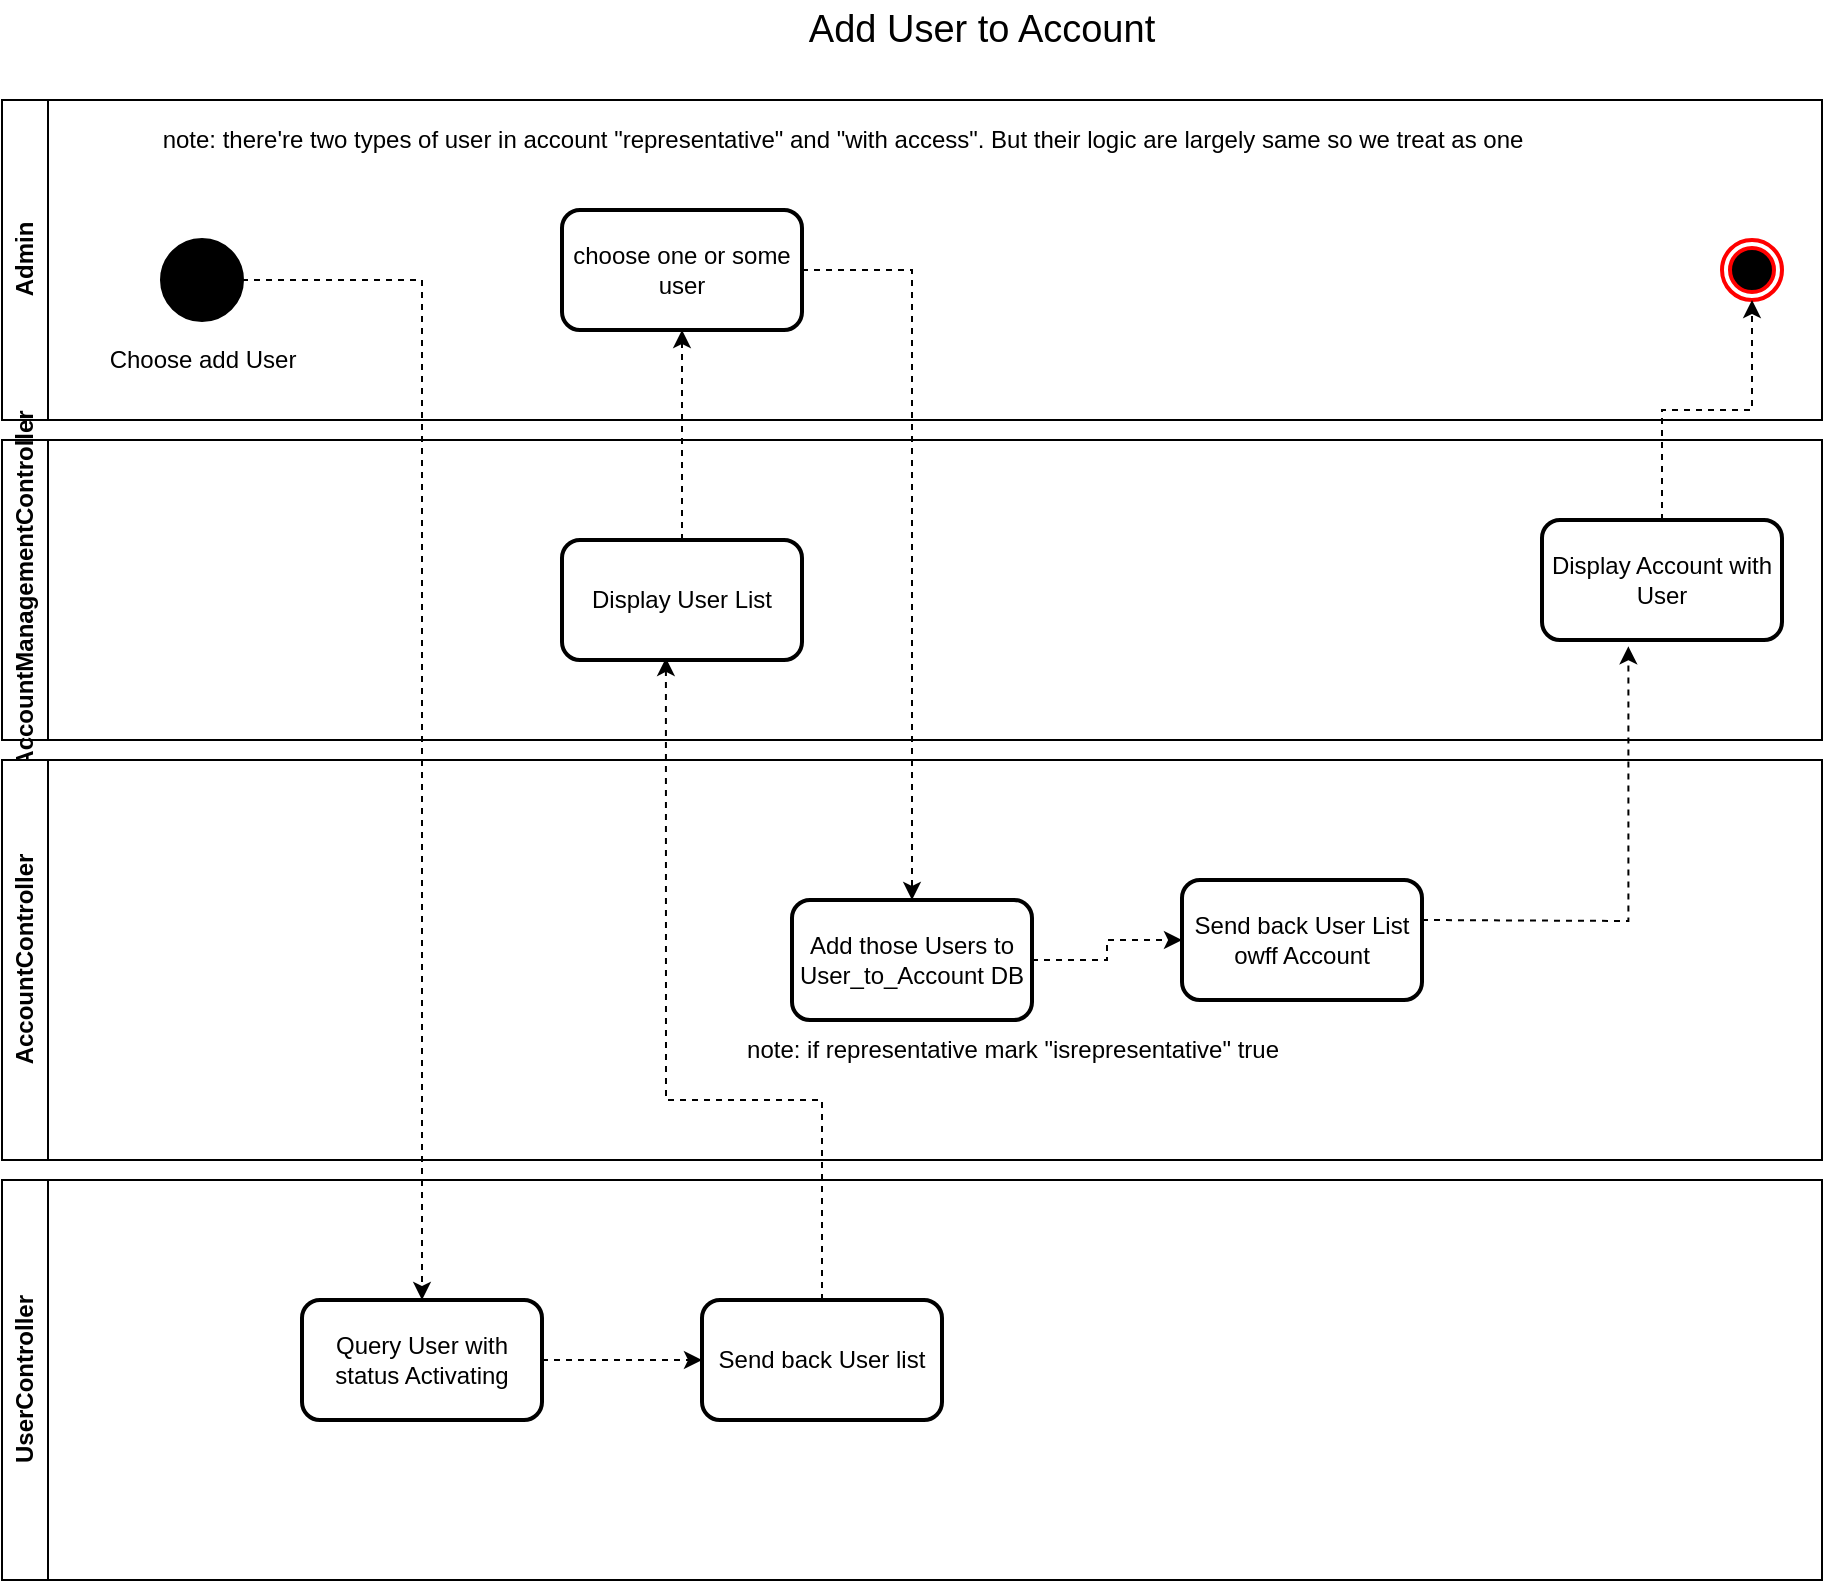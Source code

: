 <mxfile version="20.8.18" type="github">
  <diagram name="Page-1" id="FZAVmXENhpGMsURV8CrD">
    <mxGraphModel dx="1144" dy="647" grid="1" gridSize="10" guides="1" tooltips="1" connect="1" arrows="1" fold="1" page="1" pageScale="1" pageWidth="850" pageHeight="1100" math="0" shadow="0">
      <root>
        <mxCell id="0" />
        <mxCell id="1" parent="0" />
        <mxCell id="n9edrb6hzlzPx-2Td8pM-1" value="Admin" style="swimlane;horizontal=0;whiteSpace=wrap;html=1;" vertex="1" parent="1">
          <mxGeometry x="40" y="90" width="910" height="160" as="geometry" />
        </mxCell>
        <mxCell id="n9edrb6hzlzPx-2Td8pM-2" value="Choose add User" style="shape=ellipse;html=1;fillColor=strokeColor;strokeWidth=2;verticalLabelPosition=bottom;verticalAlignment=top;perimeter=ellipsePerimeter;" vertex="1" parent="n9edrb6hzlzPx-2Td8pM-1">
          <mxGeometry x="80" y="70" width="40" height="40" as="geometry" />
        </mxCell>
        <mxCell id="n9edrb6hzlzPx-2Td8pM-3" value="" style="ellipse;html=1;shape=endState;fillColor=#000000;strokeColor=#ff0000;strokeWidth=2;fontFamily=Helvetica;fontSize=12;fontColor=default;" vertex="1" parent="n9edrb6hzlzPx-2Td8pM-1">
          <mxGeometry x="860" y="70" width="30" height="30" as="geometry" />
        </mxCell>
        <mxCell id="n9edrb6hzlzPx-2Td8pM-21" value="choose one or some user" style="rounded=1;whiteSpace=wrap;html=1;strokeWidth=2;fontFamily=Helvetica;fontSize=12;" vertex="1" parent="n9edrb6hzlzPx-2Td8pM-1">
          <mxGeometry x="280" y="55" width="120" height="60" as="geometry" />
        </mxCell>
        <mxCell id="n9edrb6hzlzPx-2Td8pM-4" value="AccountManagementController" style="swimlane;horizontal=0;whiteSpace=wrap;html=1;" vertex="1" parent="1">
          <mxGeometry x="40" y="260" width="910" height="150" as="geometry" />
        </mxCell>
        <mxCell id="n9edrb6hzlzPx-2Td8pM-5" value="Display Account with User" style="rounded=1;whiteSpace=wrap;html=1;strokeWidth=2;fontFamily=Helvetica;fontSize=12;" vertex="1" parent="n9edrb6hzlzPx-2Td8pM-4">
          <mxGeometry x="770" y="40" width="120" height="60" as="geometry" />
        </mxCell>
        <mxCell id="n9edrb6hzlzPx-2Td8pM-18" value="Display User List" style="rounded=1;whiteSpace=wrap;html=1;strokeWidth=2;fontFamily=Helvetica;fontSize=12;" vertex="1" parent="n9edrb6hzlzPx-2Td8pM-4">
          <mxGeometry x="280" y="50" width="120" height="60" as="geometry" />
        </mxCell>
        <mxCell id="n9edrb6hzlzPx-2Td8pM-6" value="AccountController" style="swimlane;horizontal=0;whiteSpace=wrap;html=1;" vertex="1" parent="1">
          <mxGeometry x="40" y="420" width="910" height="200" as="geometry" />
        </mxCell>
        <mxCell id="n9edrb6hzlzPx-2Td8pM-7" style="edgeStyle=orthogonalEdgeStyle;rounded=0;orthogonalLoop=1;jettySize=auto;html=1;entryX=0;entryY=0.5;entryDx=0;entryDy=0;dashed=1;" edge="1" parent="n9edrb6hzlzPx-2Td8pM-6" source="n9edrb6hzlzPx-2Td8pM-8" target="n9edrb6hzlzPx-2Td8pM-9">
          <mxGeometry relative="1" as="geometry">
            <mxPoint x="590" y="65" as="targetPoint" />
            <Array as="points" />
          </mxGeometry>
        </mxCell>
        <mxCell id="n9edrb6hzlzPx-2Td8pM-8" value="Add those Users to User_to_Account DB " style="rounded=1;whiteSpace=wrap;html=1;strokeWidth=2;fontFamily=Helvetica;fontSize=12;" vertex="1" parent="n9edrb6hzlzPx-2Td8pM-6">
          <mxGeometry x="395" y="70" width="120" height="60" as="geometry" />
        </mxCell>
        <mxCell id="n9edrb6hzlzPx-2Td8pM-9" value="Send back  User List owff Account" style="rounded=1;whiteSpace=wrap;html=1;strokeWidth=2;fontFamily=Helvetica;fontSize=12;" vertex="1" parent="n9edrb6hzlzPx-2Td8pM-6">
          <mxGeometry x="590" y="60" width="120" height="60" as="geometry" />
        </mxCell>
        <mxCell id="n9edrb6hzlzPx-2Td8pM-24" value="note: if representative mark &quot;isrepresentative&quot; true" style="text;html=1;align=center;verticalAlign=middle;resizable=0;points=[];autosize=1;strokeColor=none;fillColor=none;" vertex="1" parent="n9edrb6hzlzPx-2Td8pM-6">
          <mxGeometry x="360" y="130" width="290" height="30" as="geometry" />
        </mxCell>
        <mxCell id="n9edrb6hzlzPx-2Td8pM-10" style="edgeStyle=orthogonalEdgeStyle;rounded=0;orthogonalLoop=1;jettySize=auto;html=1;entryX=0.5;entryY=1;entryDx=0;entryDy=0;dashed=1;strokeWidth=1;fontFamily=Helvetica;fontSize=12;fontColor=default;" edge="1" parent="1" source="n9edrb6hzlzPx-2Td8pM-5" target="n9edrb6hzlzPx-2Td8pM-3">
          <mxGeometry relative="1" as="geometry" />
        </mxCell>
        <mxCell id="n9edrb6hzlzPx-2Td8pM-11" value="Add User to Account" style="text;html=1;strokeColor=none;fillColor=none;align=center;verticalAlign=middle;whiteSpace=wrap;rounded=0;fontSize=19;" vertex="1" parent="1">
          <mxGeometry x="390" y="40" width="280" height="30" as="geometry" />
        </mxCell>
        <mxCell id="n9edrb6hzlzPx-2Td8pM-12" style="edgeStyle=orthogonalEdgeStyle;rounded=0;orthogonalLoop=1;jettySize=auto;html=1;entryX=0.36;entryY=1.053;entryDx=0;entryDy=0;entryPerimeter=0;dashed=1;" edge="1" parent="1" target="n9edrb6hzlzPx-2Td8pM-5">
          <mxGeometry relative="1" as="geometry">
            <mxPoint x="750" y="500" as="sourcePoint" />
          </mxGeometry>
        </mxCell>
        <mxCell id="n9edrb6hzlzPx-2Td8pM-13" style="edgeStyle=orthogonalEdgeStyle;rounded=0;orthogonalLoop=1;jettySize=auto;html=1;dashed=1;" edge="1" parent="1" source="n9edrb6hzlzPx-2Td8pM-2" target="n9edrb6hzlzPx-2Td8pM-16">
          <mxGeometry relative="1" as="geometry" />
        </mxCell>
        <mxCell id="n9edrb6hzlzPx-2Td8pM-14" value="UserController" style="swimlane;horizontal=0;whiteSpace=wrap;html=1;" vertex="1" parent="1">
          <mxGeometry x="40" y="630" width="910" height="200" as="geometry" />
        </mxCell>
        <mxCell id="n9edrb6hzlzPx-2Td8pM-15" style="edgeStyle=orthogonalEdgeStyle;rounded=0;orthogonalLoop=1;jettySize=auto;html=1;entryX=0;entryY=0.5;entryDx=0;entryDy=0;dashed=1;" edge="1" parent="n9edrb6hzlzPx-2Td8pM-14" source="n9edrb6hzlzPx-2Td8pM-16" target="n9edrb6hzlzPx-2Td8pM-17">
          <mxGeometry relative="1" as="geometry">
            <mxPoint x="590" y="65" as="targetPoint" />
            <Array as="points" />
          </mxGeometry>
        </mxCell>
        <mxCell id="n9edrb6hzlzPx-2Td8pM-16" value="Query User with status Activating" style="rounded=1;whiteSpace=wrap;html=1;strokeWidth=2;fontFamily=Helvetica;fontSize=12;" vertex="1" parent="n9edrb6hzlzPx-2Td8pM-14">
          <mxGeometry x="150" y="60" width="120" height="60" as="geometry" />
        </mxCell>
        <mxCell id="n9edrb6hzlzPx-2Td8pM-17" value="Send back User list" style="rounded=1;whiteSpace=wrap;html=1;strokeWidth=2;fontFamily=Helvetica;fontSize=12;" vertex="1" parent="n9edrb6hzlzPx-2Td8pM-14">
          <mxGeometry x="350" y="60" width="120" height="60" as="geometry" />
        </mxCell>
        <mxCell id="n9edrb6hzlzPx-2Td8pM-19" style="edgeStyle=orthogonalEdgeStyle;rounded=0;orthogonalLoop=1;jettySize=auto;html=1;entryX=0.433;entryY=0.983;entryDx=0;entryDy=0;entryPerimeter=0;dashed=1;" edge="1" parent="1" source="n9edrb6hzlzPx-2Td8pM-17" target="n9edrb6hzlzPx-2Td8pM-18">
          <mxGeometry relative="1" as="geometry">
            <Array as="points">
              <mxPoint x="450" y="590" />
              <mxPoint x="372" y="590" />
            </Array>
          </mxGeometry>
        </mxCell>
        <mxCell id="n9edrb6hzlzPx-2Td8pM-20" value="note: there&#39;re two types of  user in account &quot;representative&quot; and &quot;with access&quot;. But their logic are largely same so we treat as one" style="text;html=1;align=center;verticalAlign=middle;resizable=0;points=[];autosize=1;strokeColor=none;fillColor=none;" vertex="1" parent="1">
          <mxGeometry x="110" y="95" width="700" height="30" as="geometry" />
        </mxCell>
        <mxCell id="n9edrb6hzlzPx-2Td8pM-22" style="edgeStyle=orthogonalEdgeStyle;rounded=0;orthogonalLoop=1;jettySize=auto;html=1;entryX=0.5;entryY=1;entryDx=0;entryDy=0;dashed=1;" edge="1" parent="1" source="n9edrb6hzlzPx-2Td8pM-18" target="n9edrb6hzlzPx-2Td8pM-21">
          <mxGeometry relative="1" as="geometry" />
        </mxCell>
        <mxCell id="n9edrb6hzlzPx-2Td8pM-23" style="edgeStyle=orthogonalEdgeStyle;rounded=0;orthogonalLoop=1;jettySize=auto;html=1;dashed=1;" edge="1" parent="1" source="n9edrb6hzlzPx-2Td8pM-21" target="n9edrb6hzlzPx-2Td8pM-8">
          <mxGeometry relative="1" as="geometry">
            <Array as="points">
              <mxPoint x="495" y="175" />
            </Array>
          </mxGeometry>
        </mxCell>
      </root>
    </mxGraphModel>
  </diagram>
</mxfile>
